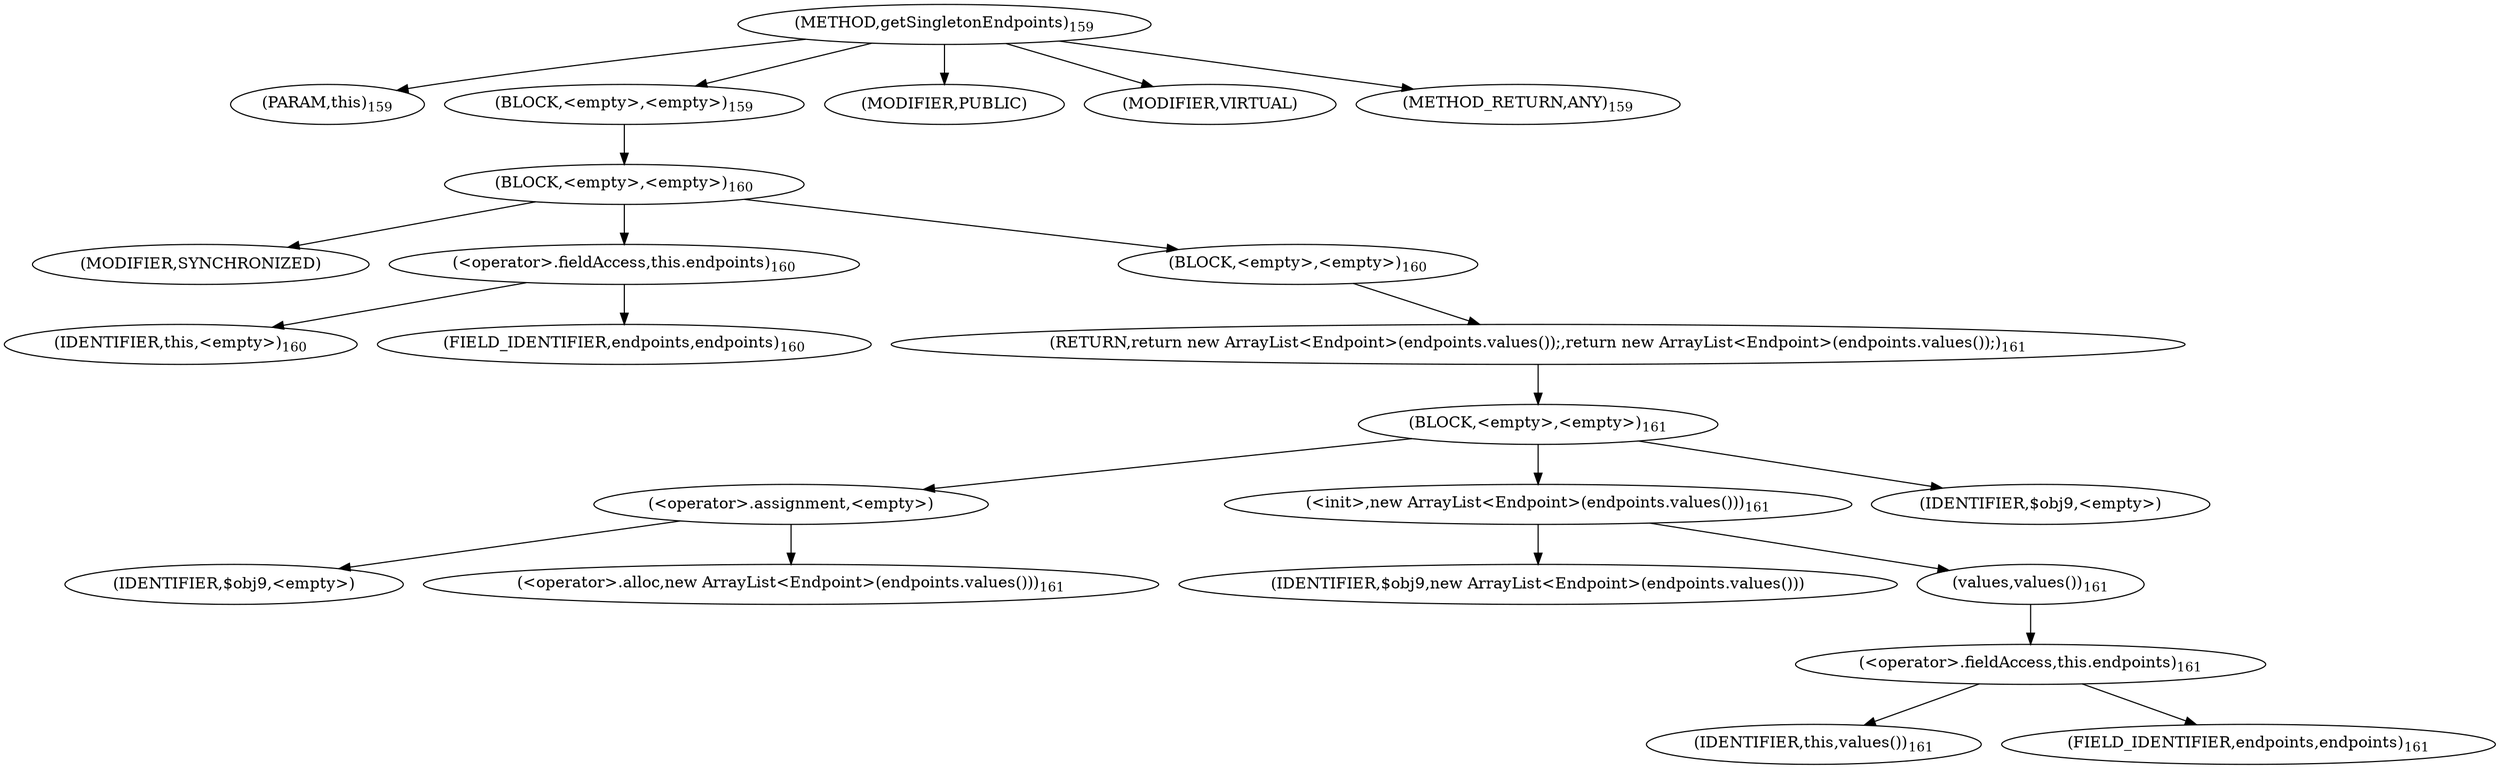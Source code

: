 digraph "getSingletonEndpoints" {  
"366" [label = <(METHOD,getSingletonEndpoints)<SUB>159</SUB>> ]
"367" [label = <(PARAM,this)<SUB>159</SUB>> ]
"368" [label = <(BLOCK,&lt;empty&gt;,&lt;empty&gt;)<SUB>159</SUB>> ]
"369" [label = <(BLOCK,&lt;empty&gt;,&lt;empty&gt;)<SUB>160</SUB>> ]
"370" [label = <(MODIFIER,SYNCHRONIZED)> ]
"371" [label = <(&lt;operator&gt;.fieldAccess,this.endpoints)<SUB>160</SUB>> ]
"372" [label = <(IDENTIFIER,this,&lt;empty&gt;)<SUB>160</SUB>> ]
"373" [label = <(FIELD_IDENTIFIER,endpoints,endpoints)<SUB>160</SUB>> ]
"374" [label = <(BLOCK,&lt;empty&gt;,&lt;empty&gt;)<SUB>160</SUB>> ]
"375" [label = <(RETURN,return new ArrayList&lt;Endpoint&gt;(endpoints.values());,return new ArrayList&lt;Endpoint&gt;(endpoints.values());)<SUB>161</SUB>> ]
"376" [label = <(BLOCK,&lt;empty&gt;,&lt;empty&gt;)<SUB>161</SUB>> ]
"377" [label = <(&lt;operator&gt;.assignment,&lt;empty&gt;)> ]
"378" [label = <(IDENTIFIER,$obj9,&lt;empty&gt;)> ]
"379" [label = <(&lt;operator&gt;.alloc,new ArrayList&lt;Endpoint&gt;(endpoints.values()))<SUB>161</SUB>> ]
"380" [label = <(&lt;init&gt;,new ArrayList&lt;Endpoint&gt;(endpoints.values()))<SUB>161</SUB>> ]
"381" [label = <(IDENTIFIER,$obj9,new ArrayList&lt;Endpoint&gt;(endpoints.values()))> ]
"382" [label = <(values,values())<SUB>161</SUB>> ]
"383" [label = <(&lt;operator&gt;.fieldAccess,this.endpoints)<SUB>161</SUB>> ]
"384" [label = <(IDENTIFIER,this,values())<SUB>161</SUB>> ]
"385" [label = <(FIELD_IDENTIFIER,endpoints,endpoints)<SUB>161</SUB>> ]
"386" [label = <(IDENTIFIER,$obj9,&lt;empty&gt;)> ]
"387" [label = <(MODIFIER,PUBLIC)> ]
"388" [label = <(MODIFIER,VIRTUAL)> ]
"389" [label = <(METHOD_RETURN,ANY)<SUB>159</SUB>> ]
  "366" -> "367" 
  "366" -> "368" 
  "366" -> "387" 
  "366" -> "388" 
  "366" -> "389" 
  "368" -> "369" 
  "369" -> "370" 
  "369" -> "371" 
  "369" -> "374" 
  "371" -> "372" 
  "371" -> "373" 
  "374" -> "375" 
  "375" -> "376" 
  "376" -> "377" 
  "376" -> "380" 
  "376" -> "386" 
  "377" -> "378" 
  "377" -> "379" 
  "380" -> "381" 
  "380" -> "382" 
  "382" -> "383" 
  "383" -> "384" 
  "383" -> "385" 
}
